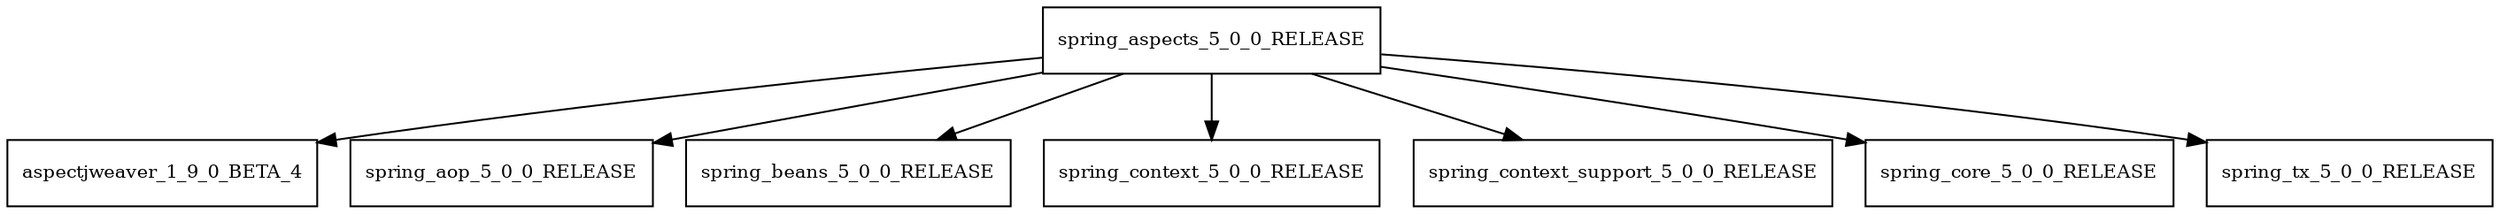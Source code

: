 digraph spring_aspects_5_0_0_RELEASE_dependencies {
  node [shape = box, fontsize=10.0];
  spring_aspects_5_0_0_RELEASE -> aspectjweaver_1_9_0_BETA_4;
  spring_aspects_5_0_0_RELEASE -> spring_aop_5_0_0_RELEASE;
  spring_aspects_5_0_0_RELEASE -> spring_beans_5_0_0_RELEASE;
  spring_aspects_5_0_0_RELEASE -> spring_context_5_0_0_RELEASE;
  spring_aspects_5_0_0_RELEASE -> spring_context_support_5_0_0_RELEASE;
  spring_aspects_5_0_0_RELEASE -> spring_core_5_0_0_RELEASE;
  spring_aspects_5_0_0_RELEASE -> spring_tx_5_0_0_RELEASE;
}

